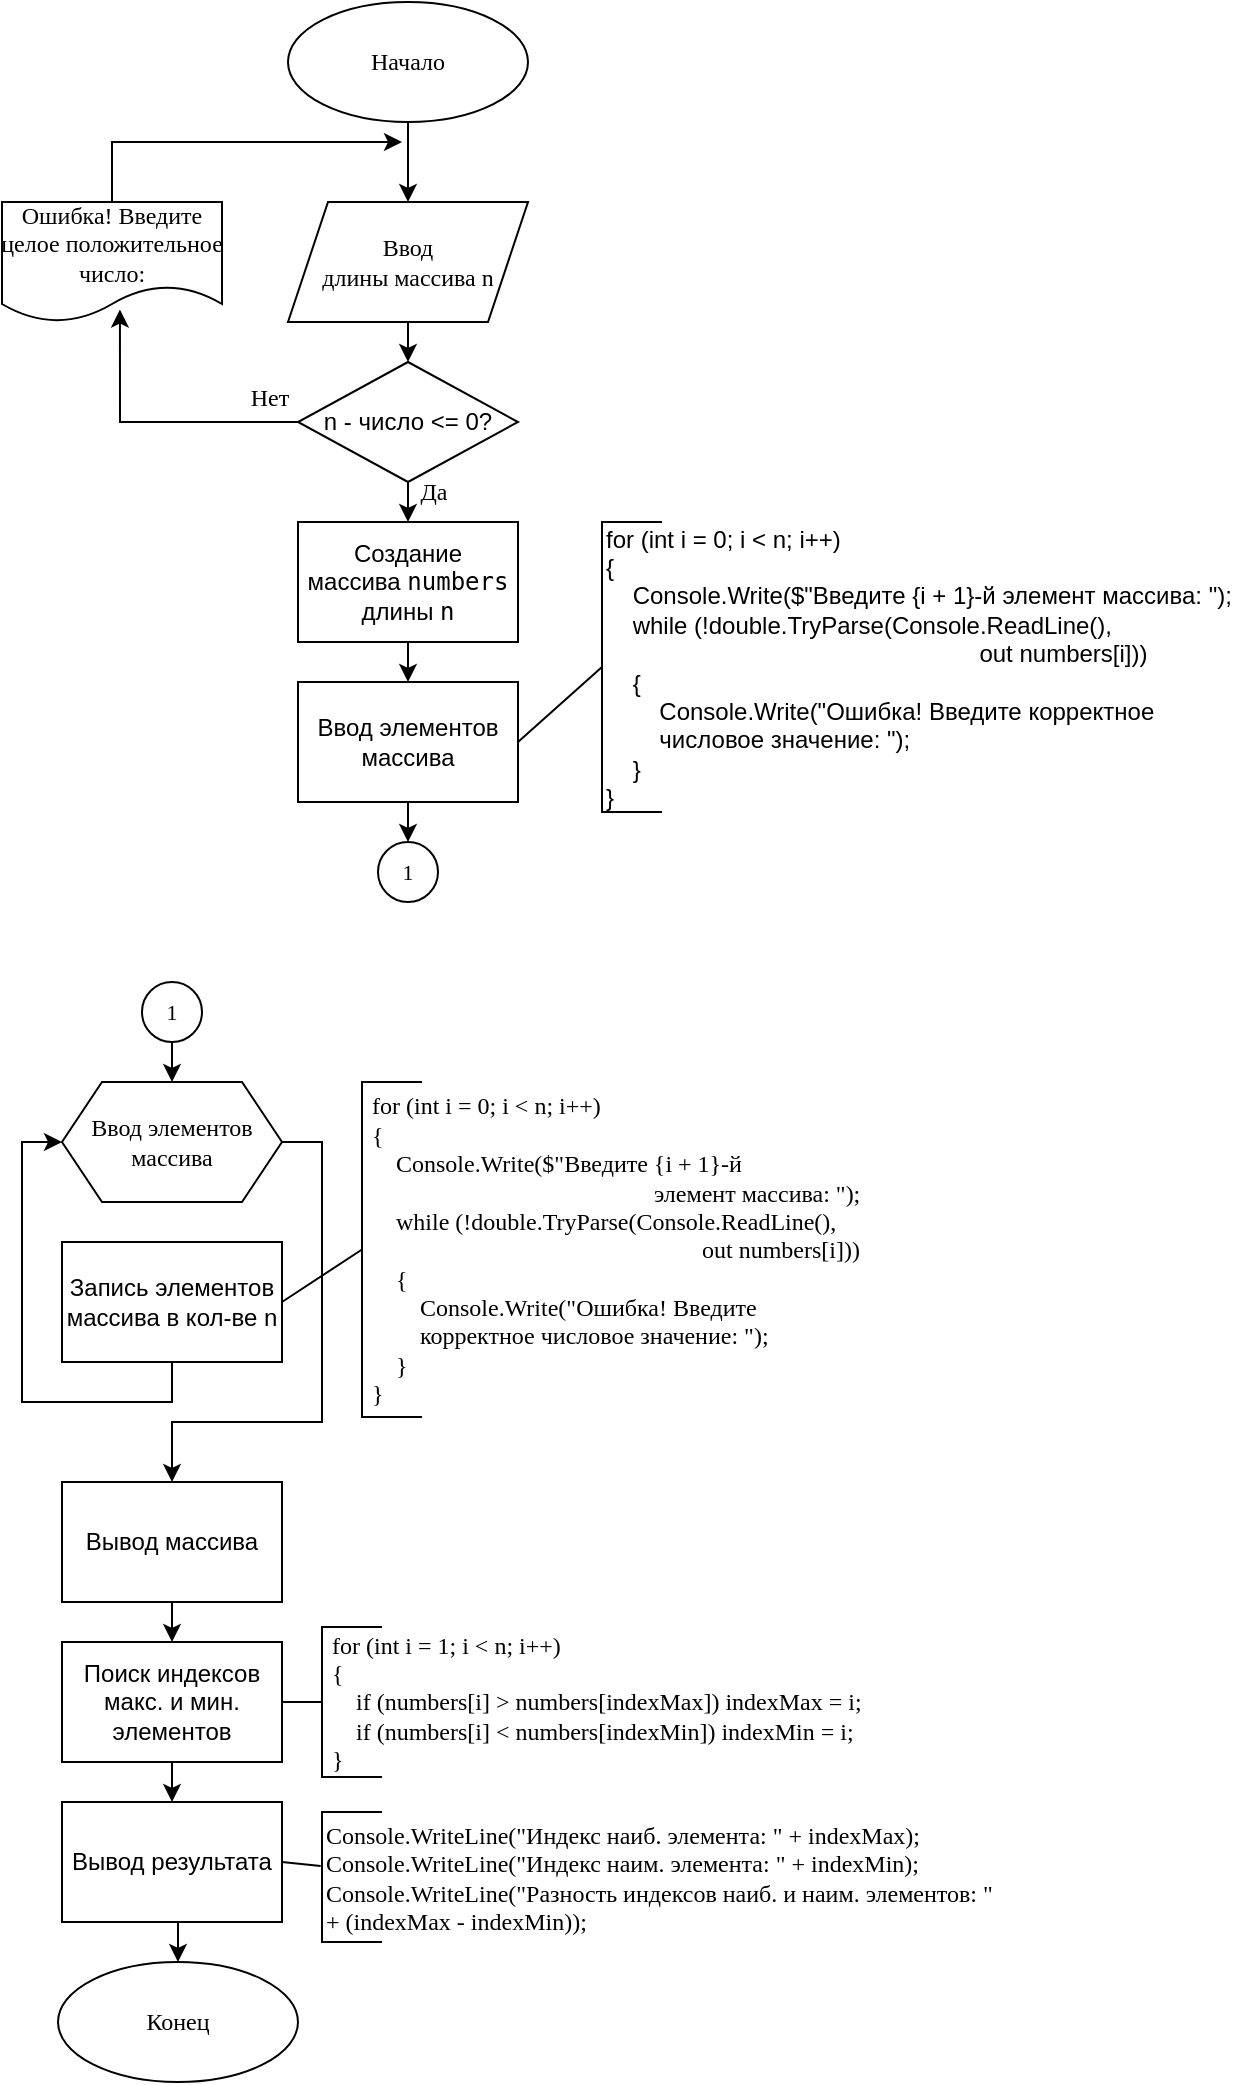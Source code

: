 <mxfile version="27.0.9">
  <diagram name="Страница — 1" id="FzRHuds_gC5Ep-QoJRbx">
    <mxGraphModel dx="969" dy="498" grid="0" gridSize="10" guides="1" tooltips="1" connect="1" arrows="1" fold="1" page="1" pageScale="1" pageWidth="827" pageHeight="1169" math="0" shadow="0">
      <root>
        <mxCell id="0" />
        <mxCell id="1" parent="0" />
        <mxCell id="jz4P5rb3GzAaN3hvBR7Y-5" style="edgeStyle=orthogonalEdgeStyle;rounded=0;orthogonalLoop=1;jettySize=auto;html=1;exitX=0.5;exitY=1;exitDx=0;exitDy=0;entryX=0.5;entryY=0;entryDx=0;entryDy=0;" edge="1" parent="1" source="jz4P5rb3GzAaN3hvBR7Y-1" target="jz4P5rb3GzAaN3hvBR7Y-2">
          <mxGeometry relative="1" as="geometry" />
        </mxCell>
        <mxCell id="jz4P5rb3GzAaN3hvBR7Y-1" value="&lt;font face=&quot;Times New Roman&quot;&gt;Начало&lt;/font&gt;" style="ellipse;whiteSpace=wrap;html=1;" vertex="1" parent="1">
          <mxGeometry x="323" y="30" width="120" height="60" as="geometry" />
        </mxCell>
        <mxCell id="jz4P5rb3GzAaN3hvBR7Y-6" style="edgeStyle=orthogonalEdgeStyle;rounded=0;orthogonalLoop=1;jettySize=auto;html=1;exitX=0.5;exitY=1;exitDx=0;exitDy=0;entryX=0.5;entryY=0;entryDx=0;entryDy=0;" edge="1" parent="1" source="jz4P5rb3GzAaN3hvBR7Y-2" target="jz4P5rb3GzAaN3hvBR7Y-4">
          <mxGeometry relative="1" as="geometry" />
        </mxCell>
        <mxCell id="jz4P5rb3GzAaN3hvBR7Y-2" value="&lt;font face=&quot;Times New Roman&quot;&gt;Ввод&lt;/font&gt;&lt;div&gt;&lt;font face=&quot;Times New Roman&quot;&gt;длины массива n&lt;/font&gt;&lt;/div&gt;" style="shape=parallelogram;perimeter=parallelogramPerimeter;whiteSpace=wrap;html=1;fixedSize=1;" vertex="1" parent="1">
          <mxGeometry x="323" y="130" width="120" height="60" as="geometry" />
        </mxCell>
        <mxCell id="jz4P5rb3GzAaN3hvBR7Y-11" style="edgeStyle=orthogonalEdgeStyle;rounded=0;orthogonalLoop=1;jettySize=auto;html=1;exitX=0.5;exitY=1;exitDx=0;exitDy=0;entryX=0.5;entryY=0;entryDx=0;entryDy=0;" edge="1" parent="1" source="jz4P5rb3GzAaN3hvBR7Y-4" target="jz4P5rb3GzAaN3hvBR7Y-7">
          <mxGeometry relative="1" as="geometry" />
        </mxCell>
        <mxCell id="jz4P5rb3GzAaN3hvBR7Y-4" value="&lt;span style=&quot;text-align: left;&quot;&gt;n - число &amp;lt;= 0?&lt;br&gt;&lt;/span&gt;" style="rhombus;whiteSpace=wrap;html=1;" vertex="1" parent="1">
          <mxGeometry x="328" y="210" width="110" height="60" as="geometry" />
        </mxCell>
        <mxCell id="jz4P5rb3GzAaN3hvBR7Y-13" style="edgeStyle=orthogonalEdgeStyle;rounded=0;orthogonalLoop=1;jettySize=auto;html=1;exitX=0.5;exitY=1;exitDx=0;exitDy=0;entryX=0.5;entryY=0;entryDx=0;entryDy=0;" edge="1" parent="1" source="jz4P5rb3GzAaN3hvBR7Y-7" target="jz4P5rb3GzAaN3hvBR7Y-12">
          <mxGeometry relative="1" as="geometry" />
        </mxCell>
        <mxCell id="jz4P5rb3GzAaN3hvBR7Y-7" value="Создание массива&amp;nbsp;&lt;code data-end=&quot;373&quot; data-start=&quot;364&quot;&gt;numbers&lt;/code&gt; длины &lt;code data-end=&quot;383&quot; data-start=&quot;380&quot;&gt;n&lt;/code&gt;" style="rounded=0;whiteSpace=wrap;html=1;" vertex="1" parent="1">
          <mxGeometry x="328" y="290" width="110" height="60" as="geometry" />
        </mxCell>
        <mxCell id="jz4P5rb3GzAaN3hvBR7Y-10" style="edgeStyle=orthogonalEdgeStyle;rounded=0;orthogonalLoop=1;jettySize=auto;html=1;exitX=0.5;exitY=0;exitDx=0;exitDy=0;" edge="1" parent="1" source="jz4P5rb3GzAaN3hvBR7Y-8">
          <mxGeometry relative="1" as="geometry">
            <mxPoint x="380" y="100" as="targetPoint" />
            <Array as="points">
              <mxPoint x="235" y="100" />
            </Array>
          </mxGeometry>
        </mxCell>
        <mxCell id="jz4P5rb3GzAaN3hvBR7Y-8" value="&lt;font face=&quot;Times New Roman&quot;&gt;Ошибка! Введите целое&amp;nbsp;&lt;/font&gt;&lt;span style=&quot;font-family: &amp;quot;Times New Roman&amp;quot;; background-color: transparent; color: light-dark(rgb(0, 0, 0), rgb(255, 255, 255));&quot;&gt;положительное число:&lt;/span&gt;" style="shape=document;whiteSpace=wrap;html=1;boundedLbl=1;" vertex="1" parent="1">
          <mxGeometry x="180" y="130" width="110" height="60" as="geometry" />
        </mxCell>
        <mxCell id="jz4P5rb3GzAaN3hvBR7Y-9" style="edgeStyle=orthogonalEdgeStyle;rounded=0;orthogonalLoop=1;jettySize=auto;html=1;exitX=0;exitY=0.5;exitDx=0;exitDy=0;entryX=0.536;entryY=0.896;entryDx=0;entryDy=0;entryPerimeter=0;" edge="1" parent="1" source="jz4P5rb3GzAaN3hvBR7Y-4" target="jz4P5rb3GzAaN3hvBR7Y-8">
          <mxGeometry relative="1" as="geometry">
            <Array as="points">
              <mxPoint x="239" y="240" />
            </Array>
          </mxGeometry>
        </mxCell>
        <mxCell id="jz4P5rb3GzAaN3hvBR7Y-46" style="edgeStyle=orthogonalEdgeStyle;rounded=0;orthogonalLoop=1;jettySize=auto;html=1;exitX=0.5;exitY=1;exitDx=0;exitDy=0;entryX=0.5;entryY=0;entryDx=0;entryDy=0;" edge="1" parent="1" source="jz4P5rb3GzAaN3hvBR7Y-12" target="jz4P5rb3GzAaN3hvBR7Y-44">
          <mxGeometry relative="1" as="geometry" />
        </mxCell>
        <mxCell id="jz4P5rb3GzAaN3hvBR7Y-12" value="Ввод элементов массива" style="rounded=0;whiteSpace=wrap;html=1;" vertex="1" parent="1">
          <mxGeometry x="328" y="370" width="110" height="60" as="geometry" />
        </mxCell>
        <mxCell id="jz4P5rb3GzAaN3hvBR7Y-31" style="edgeStyle=orthogonalEdgeStyle;rounded=0;orthogonalLoop=1;jettySize=auto;html=1;exitX=0.5;exitY=1;exitDx=0;exitDy=0;entryX=0;entryY=0.5;entryDx=0;entryDy=0;" edge="1" parent="1" source="jz4P5rb3GzAaN3hvBR7Y-18" target="jz4P5rb3GzAaN3hvBR7Y-19">
          <mxGeometry relative="1" as="geometry" />
        </mxCell>
        <mxCell id="jz4P5rb3GzAaN3hvBR7Y-18" value="Запись элементов массива в кол-ве n" style="rounded=0;whiteSpace=wrap;html=1;" vertex="1" parent="1">
          <mxGeometry x="210" y="650" width="110" height="60" as="geometry" />
        </mxCell>
        <mxCell id="jz4P5rb3GzAaN3hvBR7Y-32" style="edgeStyle=orthogonalEdgeStyle;rounded=0;orthogonalLoop=1;jettySize=auto;html=1;exitX=1;exitY=0.5;exitDx=0;exitDy=0;" edge="1" parent="1" source="jz4P5rb3GzAaN3hvBR7Y-19">
          <mxGeometry relative="1" as="geometry">
            <mxPoint x="265" y="770" as="targetPoint" />
            <Array as="points">
              <mxPoint x="340" y="600" />
              <mxPoint x="340" y="740" />
              <mxPoint x="265" y="740" />
              <mxPoint x="265" y="770" />
            </Array>
          </mxGeometry>
        </mxCell>
        <mxCell id="jz4P5rb3GzAaN3hvBR7Y-19" value="&lt;font face=&quot;Times New Roman&quot;&gt;Ввод элементов массива&lt;/font&gt;" style="shape=hexagon;perimeter=hexagonPerimeter2;whiteSpace=wrap;html=1;fixedSize=1;" vertex="1" parent="1">
          <mxGeometry x="210" y="570" width="110" height="60" as="geometry" />
        </mxCell>
        <mxCell id="jz4P5rb3GzAaN3hvBR7Y-36" style="edgeStyle=orthogonalEdgeStyle;rounded=0;orthogonalLoop=1;jettySize=auto;html=1;exitX=0.5;exitY=1;exitDx=0;exitDy=0;entryX=0.5;entryY=0;entryDx=0;entryDy=0;" edge="1" parent="1" source="jz4P5rb3GzAaN3hvBR7Y-27" target="jz4P5rb3GzAaN3hvBR7Y-33">
          <mxGeometry relative="1" as="geometry" />
        </mxCell>
        <mxCell id="jz4P5rb3GzAaN3hvBR7Y-27" value="Вывод массива" style="rounded=0;whiteSpace=wrap;html=1;" vertex="1" parent="1">
          <mxGeometry x="210" y="770" width="110" height="60" as="geometry" />
        </mxCell>
        <mxCell id="jz4P5rb3GzAaN3hvBR7Y-37" style="edgeStyle=orthogonalEdgeStyle;rounded=0;orthogonalLoop=1;jettySize=auto;html=1;exitX=0.5;exitY=1;exitDx=0;exitDy=0;entryX=0.5;entryY=0;entryDx=0;entryDy=0;" edge="1" parent="1" source="jz4P5rb3GzAaN3hvBR7Y-33" target="jz4P5rb3GzAaN3hvBR7Y-34">
          <mxGeometry relative="1" as="geometry" />
        </mxCell>
        <mxCell id="jz4P5rb3GzAaN3hvBR7Y-33" value="Поиск индексов макс. и мин. элементов" style="rounded=0;whiteSpace=wrap;html=1;" vertex="1" parent="1">
          <mxGeometry x="210" y="850" width="110" height="60" as="geometry" />
        </mxCell>
        <mxCell id="jz4P5rb3GzAaN3hvBR7Y-38" style="edgeStyle=orthogonalEdgeStyle;rounded=0;orthogonalLoop=1;jettySize=auto;html=1;exitX=0.5;exitY=1;exitDx=0;exitDy=0;entryX=0.5;entryY=0;entryDx=0;entryDy=0;" edge="1" parent="1" source="jz4P5rb3GzAaN3hvBR7Y-34" target="jz4P5rb3GzAaN3hvBR7Y-35">
          <mxGeometry relative="1" as="geometry" />
        </mxCell>
        <mxCell id="jz4P5rb3GzAaN3hvBR7Y-34" value="Вывод результата" style="rounded=0;whiteSpace=wrap;html=1;" vertex="1" parent="1">
          <mxGeometry x="210" y="930" width="110" height="60" as="geometry" />
        </mxCell>
        <mxCell id="jz4P5rb3GzAaN3hvBR7Y-35" value="&lt;font face=&quot;Times New Roman&quot;&gt;Конец&lt;/font&gt;" style="ellipse;whiteSpace=wrap;html=1;" vertex="1" parent="1">
          <mxGeometry x="208" y="1010" width="120" height="60" as="geometry" />
        </mxCell>
        <mxCell id="jz4P5rb3GzAaN3hvBR7Y-39" value="&lt;div&gt;&lt;font face=&quot;Times New Roman&quot;&gt;Console.WriteLine(&quot;Индекс наиб. элемента: &quot; + indexMax);&lt;/font&gt;&lt;/div&gt;&lt;div&gt;&lt;font face=&quot;Times New Roman&quot;&gt;Console.WriteLine(&quot;Индекс наим. элемента: &quot; + indexMin);&lt;/font&gt;&lt;/div&gt;&lt;div&gt;&lt;font face=&quot;Times New Roman&quot;&gt;Console.WriteLine(&quot;Разность индексов наиб. и наим. элементов: &quot;&lt;/font&gt;&lt;/div&gt;&lt;div&gt;&lt;font face=&quot;Times New Roman&quot;&gt;+ (indexMax - indexMin));&lt;/font&gt;&lt;/div&gt;" style="strokeWidth=1;html=1;shape=mxgraph.flowchart.annotation_1;align=left;pointerEvents=1;" vertex="1" parent="1">
          <mxGeometry x="340" y="935" width="30" height="65" as="geometry" />
        </mxCell>
        <mxCell id="jz4P5rb3GzAaN3hvBR7Y-40" value="&lt;div&gt;&lt;font face=&quot;Times New Roman&quot;&gt;&amp;nbsp;for (int i = 1; i &amp;lt; n; i++)&lt;/font&gt;&lt;/div&gt;&lt;div&gt;&lt;font face=&quot;Times New Roman&quot;&gt;&amp;nbsp;{&lt;/font&gt;&lt;/div&gt;&lt;div&gt;&lt;font face=&quot;Times New Roman&quot;&gt;&amp;nbsp; &amp;nbsp; &amp;nbsp;if (numbers[i] &amp;gt; numbers[indexMax]) indexMax = i;&lt;/font&gt;&lt;/div&gt;&lt;div&gt;&lt;font face=&quot;Times New Roman&quot;&gt;&amp;nbsp; &amp;nbsp; &amp;nbsp;if (numbers[i] &amp;lt; numbers[indexMin]) indexMin = i;&lt;/font&gt;&lt;/div&gt;&lt;div&gt;&lt;font face=&quot;Times New Roman&quot;&gt;&amp;nbsp;}&lt;/font&gt;&lt;/div&gt;" style="strokeWidth=1;html=1;shape=mxgraph.flowchart.annotation_1;align=left;pointerEvents=1;" vertex="1" parent="1">
          <mxGeometry x="340" y="842.5" width="30" height="75" as="geometry" />
        </mxCell>
        <mxCell id="jz4P5rb3GzAaN3hvBR7Y-42" value="&lt;div&gt;&lt;font face=&quot;Times New Roman&quot;&gt;&amp;nbsp;for (int i = 0; i &amp;lt; n; i++)&lt;/font&gt;&lt;/div&gt;&lt;div&gt;&lt;font face=&quot;Times New Roman&quot;&gt;&amp;nbsp;{&lt;/font&gt;&lt;/div&gt;&lt;div&gt;&lt;font face=&quot;Times New Roman&quot;&gt;&amp;nbsp; &amp;nbsp; &amp;nbsp;Console.Write($&quot;Введите {i + 1}-й&lt;/font&gt;&lt;/div&gt;&lt;div&gt;&lt;font face=&quot;Times New Roman&quot;&gt;&lt;span style=&quot;white-space: pre;&quot;&gt;&#x9;&lt;/span&gt;&lt;span style=&quot;white-space: pre;&quot;&gt;&#x9;&lt;/span&gt;&lt;span style=&quot;white-space: pre;&quot;&gt;&#x9;&lt;/span&gt;&lt;span style=&quot;white-space: pre;&quot;&gt;&#x9;&lt;/span&gt;&lt;span style=&quot;white-space: pre;&quot;&gt;&#x9;&lt;/span&gt;&lt;span style=&quot;white-space: pre;&quot;&gt;&#x9;&lt;/span&gt;элемент массива: &quot;);&lt;/font&gt;&lt;/div&gt;&lt;div&gt;&lt;font face=&quot;Times New Roman&quot;&gt;&amp;nbsp; &amp;nbsp; &amp;nbsp;while (!double.TryParse(Console.ReadLine(),&lt;/font&gt;&lt;/div&gt;&lt;div&gt;&lt;font face=&quot;Times New Roman&quot;&gt;&lt;span style=&quot;white-space: pre;&quot;&gt;&#x9;&lt;/span&gt;&lt;span style=&quot;white-space: pre;&quot;&gt;&#x9;&lt;/span&gt;&lt;span style=&quot;white-space: pre;&quot;&gt;&#x9;&lt;/span&gt;&lt;span style=&quot;white-space: pre;&quot;&gt;&#x9;&lt;/span&gt;&lt;span style=&quot;white-space: pre;&quot;&gt;&#x9;&lt;/span&gt;&lt;span style=&quot;white-space: pre;&quot;&gt;&#x9;&lt;/span&gt;&lt;span style=&quot;white-space: pre;&quot;&gt;&#x9;&lt;/span&gt;out numbers[i]))&lt;/font&gt;&lt;/div&gt;&lt;div&gt;&lt;font face=&quot;Times New Roman&quot;&gt;&amp;nbsp; &amp;nbsp; &amp;nbsp;{&lt;/font&gt;&lt;/div&gt;&lt;div&gt;&lt;font face=&quot;Times New Roman&quot;&gt;&amp;nbsp; &amp;nbsp; &amp;nbsp; &amp;nbsp; &amp;nbsp;Console.Write(&quot;Ошибка! Введите&lt;/font&gt;&lt;/div&gt;&lt;div&gt;&lt;font face=&quot;Times New Roman&quot;&gt;&lt;span style=&quot;white-space: pre;&quot;&gt;&#x9;&lt;/span&gt;&amp;nbsp;корректное числовое значение: &quot;);&lt;/font&gt;&lt;/div&gt;&lt;div&gt;&lt;font face=&quot;Times New Roman&quot;&gt;&amp;nbsp; &amp;nbsp; &amp;nbsp;}&lt;/font&gt;&lt;/div&gt;&lt;div&gt;&lt;font face=&quot;Times New Roman&quot;&gt;&amp;nbsp;}&lt;/font&gt;&lt;/div&gt;" style="strokeWidth=1;html=1;shape=mxgraph.flowchart.annotation_1;align=left;pointerEvents=1;" vertex="1" parent="1">
          <mxGeometry x="360" y="570" width="30" height="167.5" as="geometry" />
        </mxCell>
        <mxCell id="jz4P5rb3GzAaN3hvBR7Y-43" value="for (int i = 0; i &amp;lt; n; i++)&lt;br&gt;{&lt;br&gt;&amp;nbsp; &amp;nbsp; Console.Write($&quot;Введите {i + 1}-й элемент массива: &quot;);&lt;br&gt;&amp;nbsp; &amp;nbsp; while (!double.TryParse(Console.ReadLine(),&lt;div&gt;&lt;span style=&quot;white-space: pre;&quot;&gt;&#x9;&lt;/span&gt;&lt;span style=&quot;white-space: pre;&quot;&gt;&#x9;&lt;/span&gt;&lt;span style=&quot;white-space: pre;&quot;&gt;&#x9;&lt;/span&gt;&lt;span style=&quot;white-space: pre;&quot;&gt;&#x9;&lt;/span&gt;&lt;span style=&quot;white-space: pre;&quot;&gt;&#x9;&lt;/span&gt;&lt;span style=&quot;white-space: pre;&quot;&gt;&#x9;&lt;/span&gt;&lt;span style=&quot;white-space: pre;&quot;&gt;&#x9;&lt;/span&gt;out numbers[i]))&lt;br&gt;&amp;nbsp; &amp;nbsp; {&lt;br&gt;&amp;nbsp; &amp;nbsp; &amp;nbsp; &amp;nbsp; Console.Write(&quot;Ошибка! Введите корректное&lt;div&gt;&lt;span style=&quot;white-space: pre;&quot;&gt;&#x9;&lt;/span&gt;числовое значение: &quot;);&lt;br&gt;&amp;nbsp; &amp;nbsp; }&lt;br&gt;}&lt;/div&gt;&lt;/div&gt;" style="strokeWidth=1;html=1;shape=mxgraph.flowchart.annotation_1;align=left;pointerEvents=1;" vertex="1" parent="1">
          <mxGeometry x="480" y="290" width="30" height="145" as="geometry" />
        </mxCell>
        <mxCell id="jz4P5rb3GzAaN3hvBR7Y-44" value="&lt;font face=&quot;Times New Roman&quot;&gt;&lt;span style=&quot;font-size: 11px;&quot;&gt;1&lt;/span&gt;&lt;/font&gt;" style="ellipse;whiteSpace=wrap;html=1;aspect=fixed;" vertex="1" parent="1">
          <mxGeometry x="368" y="450" width="30" height="30" as="geometry" />
        </mxCell>
        <mxCell id="jz4P5rb3GzAaN3hvBR7Y-47" style="edgeStyle=orthogonalEdgeStyle;rounded=0;orthogonalLoop=1;jettySize=auto;html=1;exitX=0.5;exitY=1;exitDx=0;exitDy=0;entryX=0.5;entryY=0;entryDx=0;entryDy=0;" edge="1" parent="1" source="jz4P5rb3GzAaN3hvBR7Y-45" target="jz4P5rb3GzAaN3hvBR7Y-19">
          <mxGeometry relative="1" as="geometry" />
        </mxCell>
        <mxCell id="jz4P5rb3GzAaN3hvBR7Y-45" value="&lt;font face=&quot;Times New Roman&quot;&gt;&lt;span style=&quot;font-size: 11px;&quot;&gt;1&lt;/span&gt;&lt;/font&gt;" style="ellipse;whiteSpace=wrap;html=1;aspect=fixed;" vertex="1" parent="1">
          <mxGeometry x="250" y="520" width="30" height="30" as="geometry" />
        </mxCell>
        <mxCell id="jz4P5rb3GzAaN3hvBR7Y-49" value="" style="endArrow=none;html=1;rounded=0;exitX=1;exitY=0.5;exitDx=0;exitDy=0;entryX=0;entryY=0.5;entryDx=0;entryDy=0;entryPerimeter=0;" edge="1" parent="1" source="jz4P5rb3GzAaN3hvBR7Y-12" target="jz4P5rb3GzAaN3hvBR7Y-43">
          <mxGeometry width="50" height="50" relative="1" as="geometry">
            <mxPoint x="460" y="530" as="sourcePoint" />
            <mxPoint x="510" y="480" as="targetPoint" />
          </mxGeometry>
        </mxCell>
        <mxCell id="jz4P5rb3GzAaN3hvBR7Y-50" value="" style="endArrow=none;html=1;rounded=0;exitX=1;exitY=0.5;exitDx=0;exitDy=0;entryX=0;entryY=0.5;entryDx=0;entryDy=0;entryPerimeter=0;" edge="1" parent="1" source="jz4P5rb3GzAaN3hvBR7Y-18" target="jz4P5rb3GzAaN3hvBR7Y-42">
          <mxGeometry width="50" height="50" relative="1" as="geometry">
            <mxPoint x="420" y="540" as="sourcePoint" />
            <mxPoint x="470" y="490" as="targetPoint" />
          </mxGeometry>
        </mxCell>
        <mxCell id="jz4P5rb3GzAaN3hvBR7Y-51" value="" style="endArrow=none;html=1;rounded=0;exitX=1;exitY=0.5;exitDx=0;exitDy=0;entryX=0;entryY=0.5;entryDx=0;entryDy=0;entryPerimeter=0;" edge="1" parent="1" source="jz4P5rb3GzAaN3hvBR7Y-33" target="jz4P5rb3GzAaN3hvBR7Y-40">
          <mxGeometry width="50" height="50" relative="1" as="geometry">
            <mxPoint x="360" y="830" as="sourcePoint" />
            <mxPoint x="410" y="780" as="targetPoint" />
          </mxGeometry>
        </mxCell>
        <mxCell id="jz4P5rb3GzAaN3hvBR7Y-52" value="" style="endArrow=none;html=1;rounded=0;exitX=1;exitY=0.5;exitDx=0;exitDy=0;entryX=-0.022;entryY=0.415;entryDx=0;entryDy=0;entryPerimeter=0;" edge="1" parent="1" source="jz4P5rb3GzAaN3hvBR7Y-34" target="jz4P5rb3GzAaN3hvBR7Y-39">
          <mxGeometry width="50" height="50" relative="1" as="geometry">
            <mxPoint x="390" y="820" as="sourcePoint" />
            <mxPoint x="440" y="770" as="targetPoint" />
          </mxGeometry>
        </mxCell>
        <mxCell id="jz4P5rb3GzAaN3hvBR7Y-53" value="Да" style="text;html=1;align=center;verticalAlign=middle;whiteSpace=wrap;rounded=0;fontFamily=Times New Roman;" vertex="1" parent="1">
          <mxGeometry x="366" y="260" width="60" height="30" as="geometry" />
        </mxCell>
        <mxCell id="jz4P5rb3GzAaN3hvBR7Y-54" value="Нет" style="text;html=1;align=center;verticalAlign=middle;whiteSpace=wrap;rounded=0;fontFamily=Times New Roman;" vertex="1" parent="1">
          <mxGeometry x="284" y="213" width="60" height="30" as="geometry" />
        </mxCell>
      </root>
    </mxGraphModel>
  </diagram>
</mxfile>
